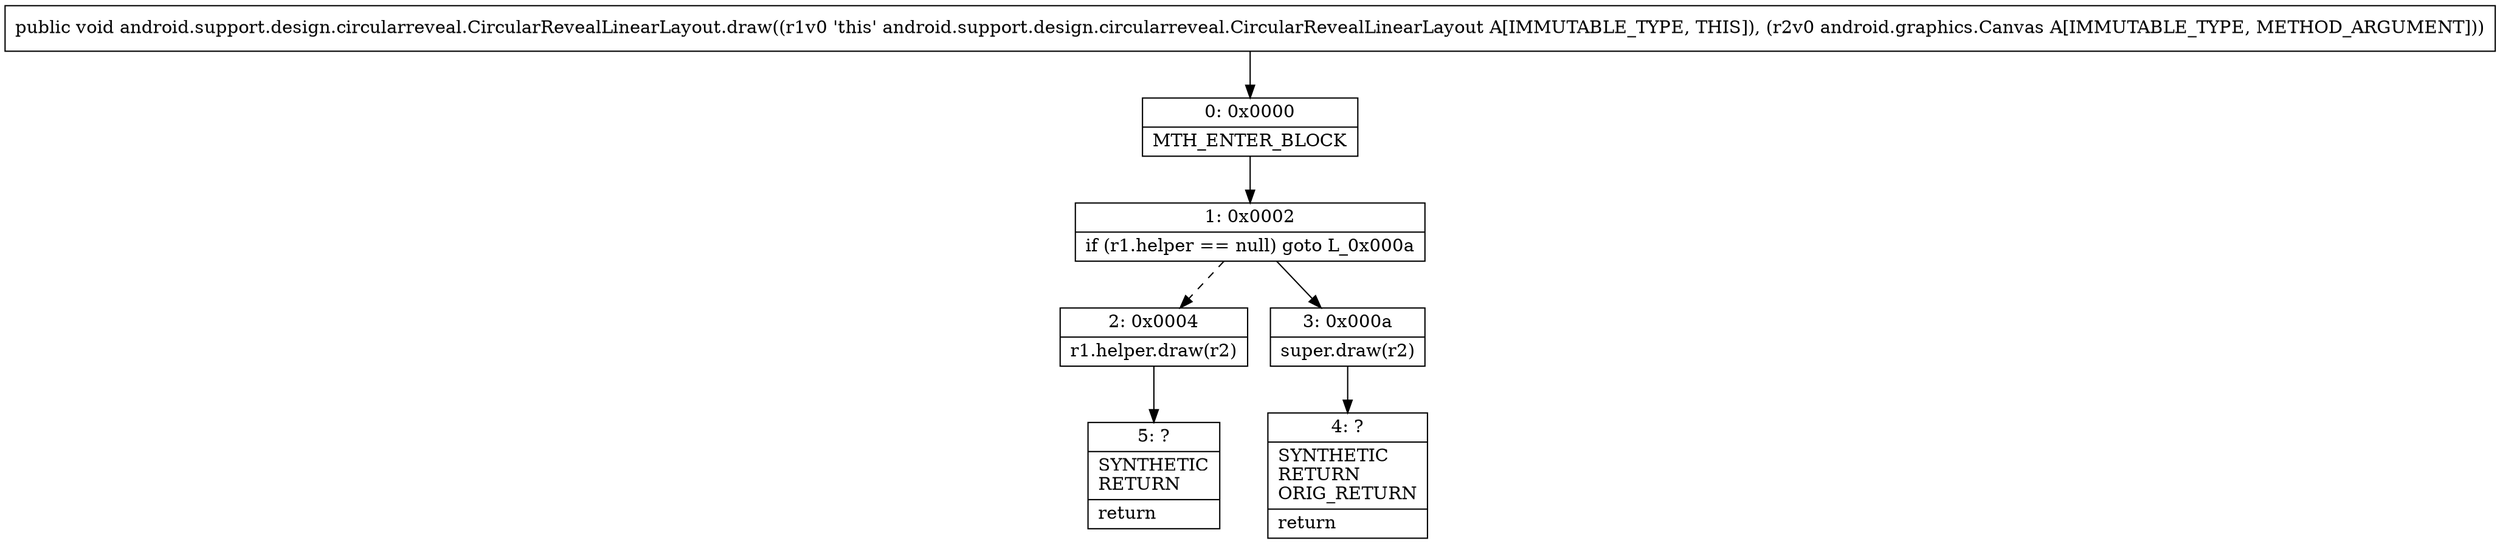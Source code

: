 digraph "CFG forandroid.support.design.circularreveal.CircularRevealLinearLayout.draw(Landroid\/graphics\/Canvas;)V" {
Node_0 [shape=record,label="{0\:\ 0x0000|MTH_ENTER_BLOCK\l}"];
Node_1 [shape=record,label="{1\:\ 0x0002|if (r1.helper == null) goto L_0x000a\l}"];
Node_2 [shape=record,label="{2\:\ 0x0004|r1.helper.draw(r2)\l}"];
Node_3 [shape=record,label="{3\:\ 0x000a|super.draw(r2)\l}"];
Node_4 [shape=record,label="{4\:\ ?|SYNTHETIC\lRETURN\lORIG_RETURN\l|return\l}"];
Node_5 [shape=record,label="{5\:\ ?|SYNTHETIC\lRETURN\l|return\l}"];
MethodNode[shape=record,label="{public void android.support.design.circularreveal.CircularRevealLinearLayout.draw((r1v0 'this' android.support.design.circularreveal.CircularRevealLinearLayout A[IMMUTABLE_TYPE, THIS]), (r2v0 android.graphics.Canvas A[IMMUTABLE_TYPE, METHOD_ARGUMENT])) }"];
MethodNode -> Node_0;
Node_0 -> Node_1;
Node_1 -> Node_2[style=dashed];
Node_1 -> Node_3;
Node_2 -> Node_5;
Node_3 -> Node_4;
}

